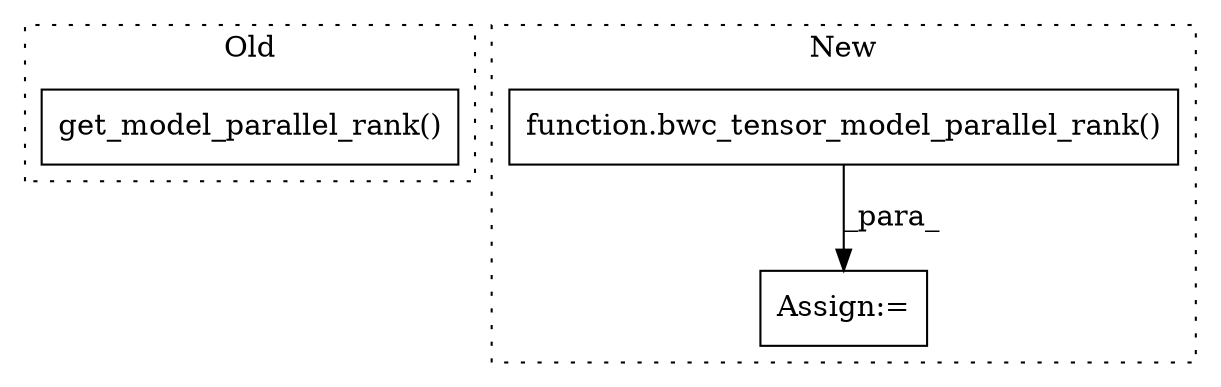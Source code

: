 digraph G {
subgraph cluster0 {
1 [label="get_model_parallel_rank()" a="75" s="7420" l="29" shape="box"];
label = "Old";
style="dotted";
}
subgraph cluster1 {
2 [label="function.bwc_tensor_model_parallel_rank()" a="75" s="7345,7379" l="31,1" shape="box"];
3 [label="Assign:=" a="68" s="7342" l="3" shape="box"];
label = "New";
style="dotted";
}
2 -> 3 [label="_para_"];
}